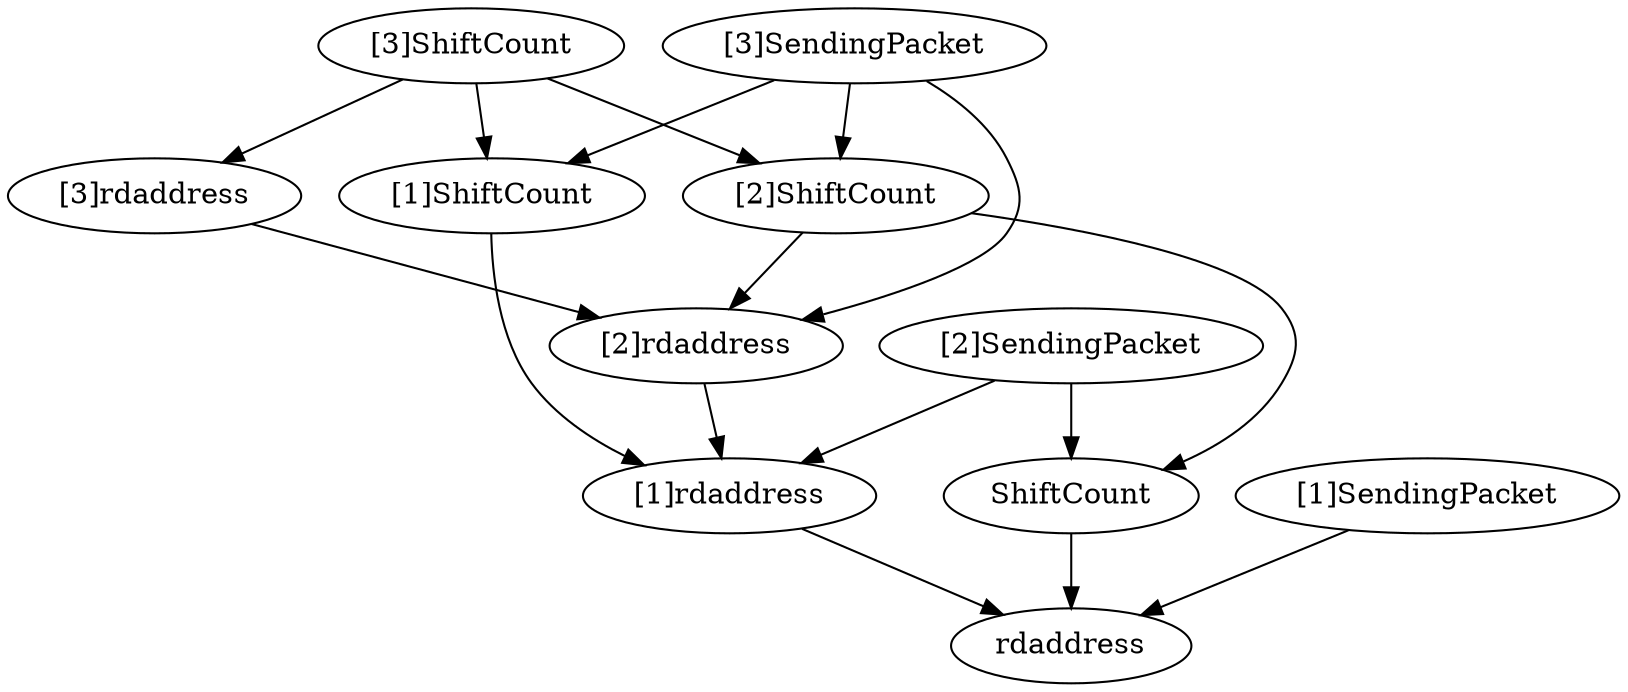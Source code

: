 strict digraph "" {
	"[3]ShiftCount"	 [complexity=13,
		importance=0.379914460238,
		rank=0.0292241892491];
	"[1]ShiftCount"	 [complexity=7,
		importance=0.211064531363,
		rank=0.0301520759089];
	"[3]ShiftCount" -> "[1]ShiftCount";
	"[3]rdaddress"	 [complexity=12,
		importance=0.337699857751,
		rank=0.0281416548126];
	"[3]ShiftCount" -> "[3]rdaddress";
	"[2]ShiftCount"	 [complexity=10,
		importance=0.2954894958,
		rank=0.02954894958];
	"[3]ShiftCount" -> "[2]ShiftCount";
	ShiftCount	 [complexity=4,
		importance=0.126639566925,
		rank=0.0316598917312];
	rdaddress	 [complexity=3,
		importance=0.0844249644377,
		rank=0.0281416548126];
	ShiftCount -> rdaddress;
	"[1]rdaddress"	 [complexity=6,
		importance=0.168849928875,
		rank=0.0281416548126];
	"[1]ShiftCount" -> "[1]rdaddress";
	"[2]rdaddress"	 [complexity=9,
		importance=0.253274893313,
		rank=0.0281416548126];
	"[2]rdaddress" -> "[1]rdaddress";
	"[3]rdaddress" -> "[2]rdaddress";
	"[2]ShiftCount" -> ShiftCount;
	"[2]ShiftCount" -> "[2]rdaddress";
	"[2]SendingPacket"	 [complexity=9,
		importance=0.202621595056,
		rank=0.0225135105617];
	"[2]SendingPacket" -> ShiftCount;
	"[2]SendingPacket" -> "[1]rdaddress";
	"[1]rdaddress" -> rdaddress;
	"[1]SendingPacket"	 [complexity=6,
		importance=0.118196630618,
		rank=0.0196994384363];
	"[1]SendingPacket" -> rdaddress;
	"[3]SendingPacket"	 [complexity=12,
		importance=0.287046559493,
		rank=0.0239205466244];
	"[3]SendingPacket" -> "[1]ShiftCount";
	"[3]SendingPacket" -> "[2]rdaddress";
	"[3]SendingPacket" -> "[2]ShiftCount";
}
